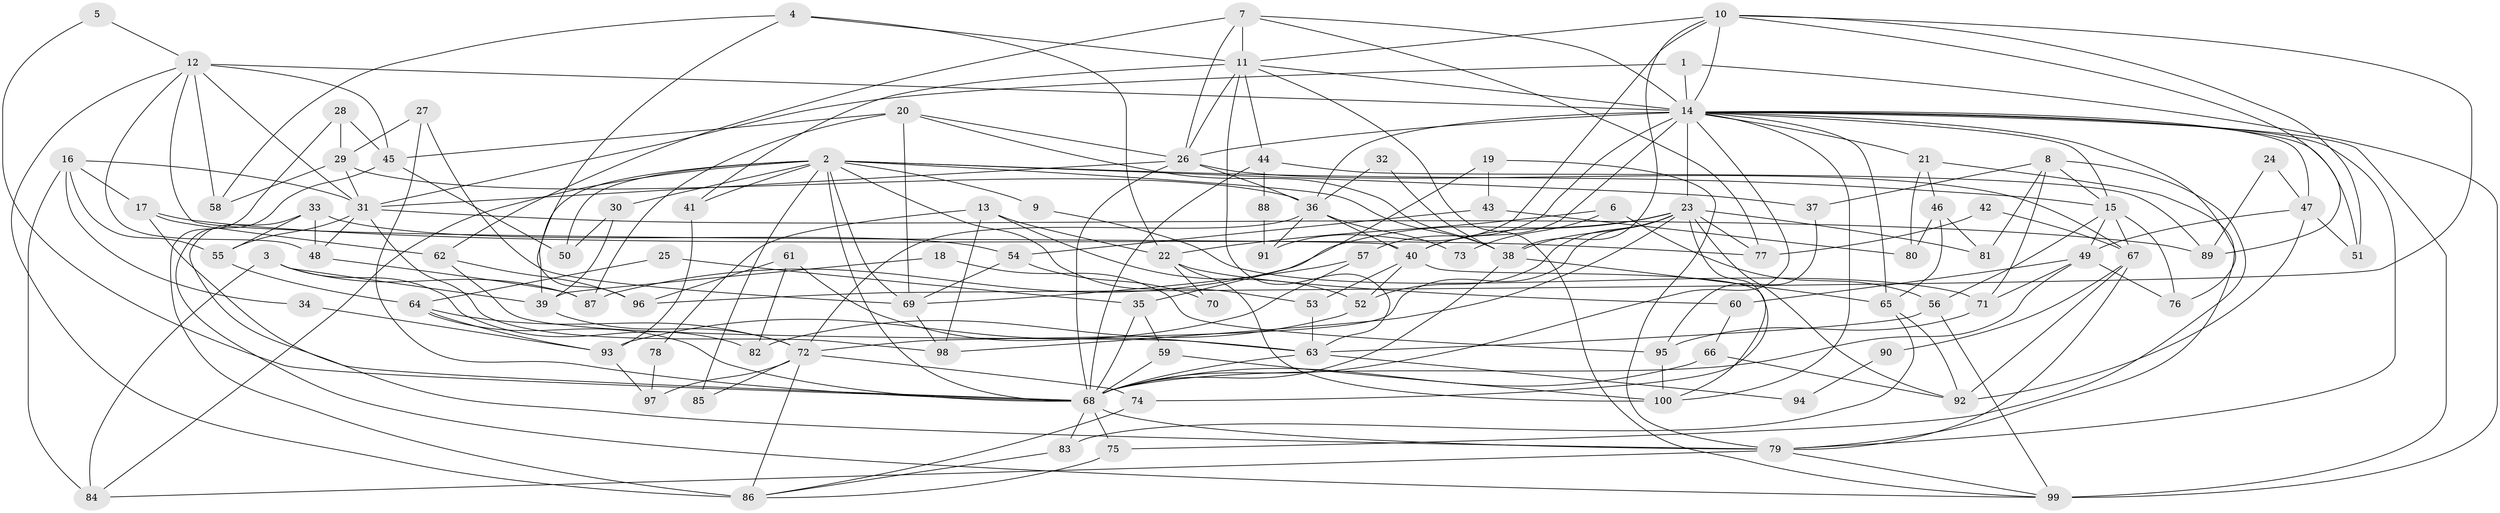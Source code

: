 // original degree distribution, {3: 0.32142857142857145, 5: 0.16428571428571428, 4: 0.2571428571428571, 2: 0.11428571428571428, 6: 0.07857142857142857, 8: 0.03571428571428571, 7: 0.02857142857142857}
// Generated by graph-tools (version 1.1) at 2025/51/03/04/25 22:51:19]
// undirected, 100 vertices, 229 edges
graph export_dot {
  node [color=gray90,style=filled];
  1;
  2;
  3;
  4;
  5;
  6;
  7;
  8;
  9;
  10;
  11;
  12;
  13;
  14;
  15;
  16;
  17;
  18;
  19;
  20;
  21;
  22;
  23;
  24;
  25;
  26;
  27;
  28;
  29;
  30;
  31;
  32;
  33;
  34;
  35;
  36;
  37;
  38;
  39;
  40;
  41;
  42;
  43;
  44;
  45;
  46;
  47;
  48;
  49;
  50;
  51;
  52;
  53;
  54;
  55;
  56;
  57;
  58;
  59;
  60;
  61;
  62;
  63;
  64;
  65;
  66;
  67;
  68;
  69;
  70;
  71;
  72;
  73;
  74;
  75;
  76;
  77;
  78;
  79;
  80;
  81;
  82;
  83;
  84;
  85;
  86;
  87;
  88;
  89;
  90;
  91;
  92;
  93;
  94;
  95;
  96;
  97;
  98;
  99;
  100;
  1 -- 14 [weight=1.0];
  1 -- 31 [weight=1.0];
  1 -- 99 [weight=1.0];
  2 -- 9 [weight=1.0];
  2 -- 15 [weight=1.0];
  2 -- 30 [weight=1.0];
  2 -- 37 [weight=1.0];
  2 -- 38 [weight=2.0];
  2 -- 39 [weight=1.0];
  2 -- 41 [weight=1.0];
  2 -- 50 [weight=1.0];
  2 -- 53 [weight=1.0];
  2 -- 68 [weight=3.0];
  2 -- 69 [weight=1.0];
  2 -- 84 [weight=1.0];
  2 -- 85 [weight=1.0];
  3 -- 39 [weight=1.0];
  3 -- 82 [weight=1.0];
  3 -- 84 [weight=1.0];
  3 -- 87 [weight=1.0];
  4 -- 11 [weight=1.0];
  4 -- 22 [weight=1.0];
  4 -- 58 [weight=1.0];
  4 -- 96 [weight=1.0];
  5 -- 12 [weight=1.0];
  5 -- 68 [weight=1.0];
  6 -- 22 [weight=1.0];
  6 -- 56 [weight=1.0];
  6 -- 73 [weight=1.0];
  7 -- 11 [weight=1.0];
  7 -- 14 [weight=1.0];
  7 -- 26 [weight=1.0];
  7 -- 62 [weight=1.0];
  7 -- 77 [weight=1.0];
  8 -- 15 [weight=1.0];
  8 -- 37 [weight=1.0];
  8 -- 71 [weight=1.0];
  8 -- 75 [weight=1.0];
  8 -- 81 [weight=1.0];
  9 -- 71 [weight=1.0];
  10 -- 11 [weight=1.0];
  10 -- 14 [weight=1.0];
  10 -- 38 [weight=1.0];
  10 -- 51 [weight=1.0];
  10 -- 89 [weight=1.0];
  10 -- 91 [weight=1.0];
  10 -- 96 [weight=1.0];
  11 -- 14 [weight=1.0];
  11 -- 26 [weight=1.0];
  11 -- 41 [weight=1.0];
  11 -- 44 [weight=1.0];
  11 -- 63 [weight=1.0];
  11 -- 99 [weight=1.0];
  12 -- 14 [weight=2.0];
  12 -- 31 [weight=1.0];
  12 -- 40 [weight=1.0];
  12 -- 45 [weight=1.0];
  12 -- 48 [weight=1.0];
  12 -- 58 [weight=1.0];
  12 -- 86 [weight=1.0];
  13 -- 22 [weight=1.0];
  13 -- 52 [weight=1.0];
  13 -- 78 [weight=1.0];
  13 -- 98 [weight=1.0];
  14 -- 15 [weight=1.0];
  14 -- 21 [weight=1.0];
  14 -- 23 [weight=2.0];
  14 -- 26 [weight=2.0];
  14 -- 36 [weight=1.0];
  14 -- 40 [weight=1.0];
  14 -- 47 [weight=1.0];
  14 -- 51 [weight=1.0];
  14 -- 57 [weight=1.0];
  14 -- 65 [weight=1.0];
  14 -- 68 [weight=1.0];
  14 -- 76 [weight=1.0];
  14 -- 79 [weight=1.0];
  14 -- 99 [weight=1.0];
  14 -- 100 [weight=1.0];
  15 -- 49 [weight=1.0];
  15 -- 56 [weight=1.0];
  15 -- 67 [weight=1.0];
  15 -- 76 [weight=1.0];
  16 -- 17 [weight=1.0];
  16 -- 31 [weight=1.0];
  16 -- 34 [weight=1.0];
  16 -- 55 [weight=1.0];
  16 -- 84 [weight=1.0];
  17 -- 62 [weight=1.0];
  17 -- 68 [weight=1.0];
  17 -- 77 [weight=1.0];
  18 -- 39 [weight=1.0];
  18 -- 95 [weight=1.0];
  19 -- 35 [weight=1.0];
  19 -- 43 [weight=1.0];
  19 -- 79 [weight=1.0];
  20 -- 26 [weight=1.0];
  20 -- 38 [weight=1.0];
  20 -- 45 [weight=1.0];
  20 -- 69 [weight=1.0];
  20 -- 87 [weight=1.0];
  21 -- 46 [weight=1.0];
  21 -- 79 [weight=1.0];
  21 -- 80 [weight=1.0];
  22 -- 60 [weight=1.0];
  22 -- 70 [weight=1.0];
  22 -- 100 [weight=1.0];
  23 -- 38 [weight=1.0];
  23 -- 40 [weight=1.0];
  23 -- 52 [weight=1.0];
  23 -- 72 [weight=1.0];
  23 -- 74 [weight=1.0];
  23 -- 77 [weight=1.0];
  23 -- 81 [weight=1.0];
  23 -- 87 [weight=1.0];
  23 -- 92 [weight=1.0];
  23 -- 98 [weight=1.0];
  24 -- 47 [weight=1.0];
  24 -- 89 [weight=1.0];
  25 -- 35 [weight=1.0];
  25 -- 64 [weight=1.0];
  26 -- 31 [weight=2.0];
  26 -- 36 [weight=1.0];
  26 -- 67 [weight=1.0];
  26 -- 68 [weight=1.0];
  27 -- 29 [weight=1.0];
  27 -- 68 [weight=1.0];
  27 -- 69 [weight=1.0];
  28 -- 29 [weight=1.0];
  28 -- 45 [weight=1.0];
  28 -- 86 [weight=1.0];
  29 -- 31 [weight=1.0];
  29 -- 36 [weight=1.0];
  29 -- 58 [weight=1.0];
  30 -- 39 [weight=1.0];
  30 -- 50 [weight=1.0];
  31 -- 48 [weight=1.0];
  31 -- 55 [weight=1.0];
  31 -- 89 [weight=1.0];
  31 -- 98 [weight=1.0];
  32 -- 36 [weight=1.0];
  32 -- 38 [weight=1.0];
  33 -- 48 [weight=1.0];
  33 -- 54 [weight=1.0];
  33 -- 55 [weight=1.0];
  33 -- 79 [weight=1.0];
  34 -- 93 [weight=1.0];
  35 -- 59 [weight=1.0];
  35 -- 68 [weight=1.0];
  36 -- 40 [weight=1.0];
  36 -- 72 [weight=1.0];
  36 -- 73 [weight=1.0];
  36 -- 91 [weight=1.0];
  37 -- 95 [weight=1.0];
  38 -- 65 [weight=1.0];
  38 -- 68 [weight=1.0];
  39 -- 72 [weight=1.0];
  40 -- 52 [weight=1.0];
  40 -- 53 [weight=1.0];
  40 -- 100 [weight=1.0];
  41 -- 93 [weight=1.0];
  42 -- 67 [weight=1.0];
  42 -- 77 [weight=1.0];
  43 -- 54 [weight=1.0];
  43 -- 80 [weight=1.0];
  44 -- 68 [weight=1.0];
  44 -- 88 [weight=1.0];
  44 -- 89 [weight=1.0];
  45 -- 50 [weight=1.0];
  45 -- 99 [weight=1.0];
  46 -- 65 [weight=1.0];
  46 -- 80 [weight=1.0];
  46 -- 81 [weight=1.0];
  47 -- 49 [weight=1.0];
  47 -- 51 [weight=1.0];
  47 -- 92 [weight=1.0];
  48 -- 87 [weight=1.0];
  49 -- 60 [weight=1.0];
  49 -- 68 [weight=1.0];
  49 -- 71 [weight=1.0];
  49 -- 76 [weight=1.0];
  52 -- 82 [weight=1.0];
  53 -- 63 [weight=1.0];
  54 -- 69 [weight=1.0];
  54 -- 70 [weight=1.0];
  55 -- 64 [weight=1.0];
  56 -- 63 [weight=1.0];
  56 -- 99 [weight=1.0];
  57 -- 69 [weight=1.0];
  57 -- 93 [weight=1.0];
  59 -- 68 [weight=1.0];
  59 -- 100 [weight=1.0];
  60 -- 66 [weight=1.0];
  61 -- 63 [weight=1.0];
  61 -- 82 [weight=1.0];
  61 -- 96 [weight=1.0];
  62 -- 63 [weight=1.0];
  62 -- 96 [weight=1.0];
  63 -- 68 [weight=1.0];
  63 -- 94 [weight=1.0];
  64 -- 68 [weight=1.0];
  64 -- 72 [weight=1.0];
  64 -- 93 [weight=1.0];
  65 -- 83 [weight=1.0];
  65 -- 92 [weight=1.0];
  66 -- 68 [weight=1.0];
  66 -- 92 [weight=1.0];
  67 -- 79 [weight=1.0];
  67 -- 90 [weight=1.0];
  67 -- 92 [weight=1.0];
  68 -- 75 [weight=1.0];
  68 -- 79 [weight=1.0];
  68 -- 83 [weight=1.0];
  69 -- 98 [weight=1.0];
  71 -- 95 [weight=1.0];
  72 -- 74 [weight=1.0];
  72 -- 85 [weight=1.0];
  72 -- 86 [weight=1.0];
  72 -- 97 [weight=1.0];
  74 -- 86 [weight=1.0];
  75 -- 86 [weight=1.0];
  78 -- 97 [weight=1.0];
  79 -- 84 [weight=1.0];
  79 -- 99 [weight=1.0];
  83 -- 86 [weight=1.0];
  88 -- 91 [weight=1.0];
  90 -- 94 [weight=1.0];
  93 -- 97 [weight=1.0];
  95 -- 100 [weight=1.0];
}
